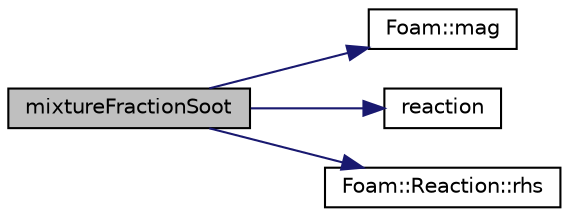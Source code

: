 digraph "mixtureFractionSoot"
{
  bgcolor="transparent";
  edge [fontname="Helvetica",fontsize="10",labelfontname="Helvetica",labelfontsize="10"];
  node [fontname="Helvetica",fontsize="10",shape=record];
  rankdir="LR";
  Node0 [label="mixtureFractionSoot",height=0.2,width=0.4,color="black", fillcolor="grey75", style="filled", fontcolor="black"];
  Node0 -> Node1 [color="midnightblue",fontsize="10",style="solid",fontname="Helvetica"];
  Node1 [label="Foam::mag",height=0.2,width=0.4,color="black",URL="$a21851.html#a929da2a3fdcf3dacbbe0487d3a330dae"];
  Node0 -> Node2 [color="midnightblue",fontsize="10",style="solid",fontname="Helvetica"];
  Node2 [label="reaction",height=0.2,width=0.4,color="black",URL="$a41288.html#a31e20dded3aa39de922899a34687efcc"];
  Node0 -> Node3 [color="midnightblue",fontsize="10",style="solid",fontname="Helvetica"];
  Node3 [label="Foam::Reaction::rhs",height=0.2,width=0.4,color="black",URL="$a31677.html#a1307353445aae5aae36cd5a86f3f64f0"];
}
